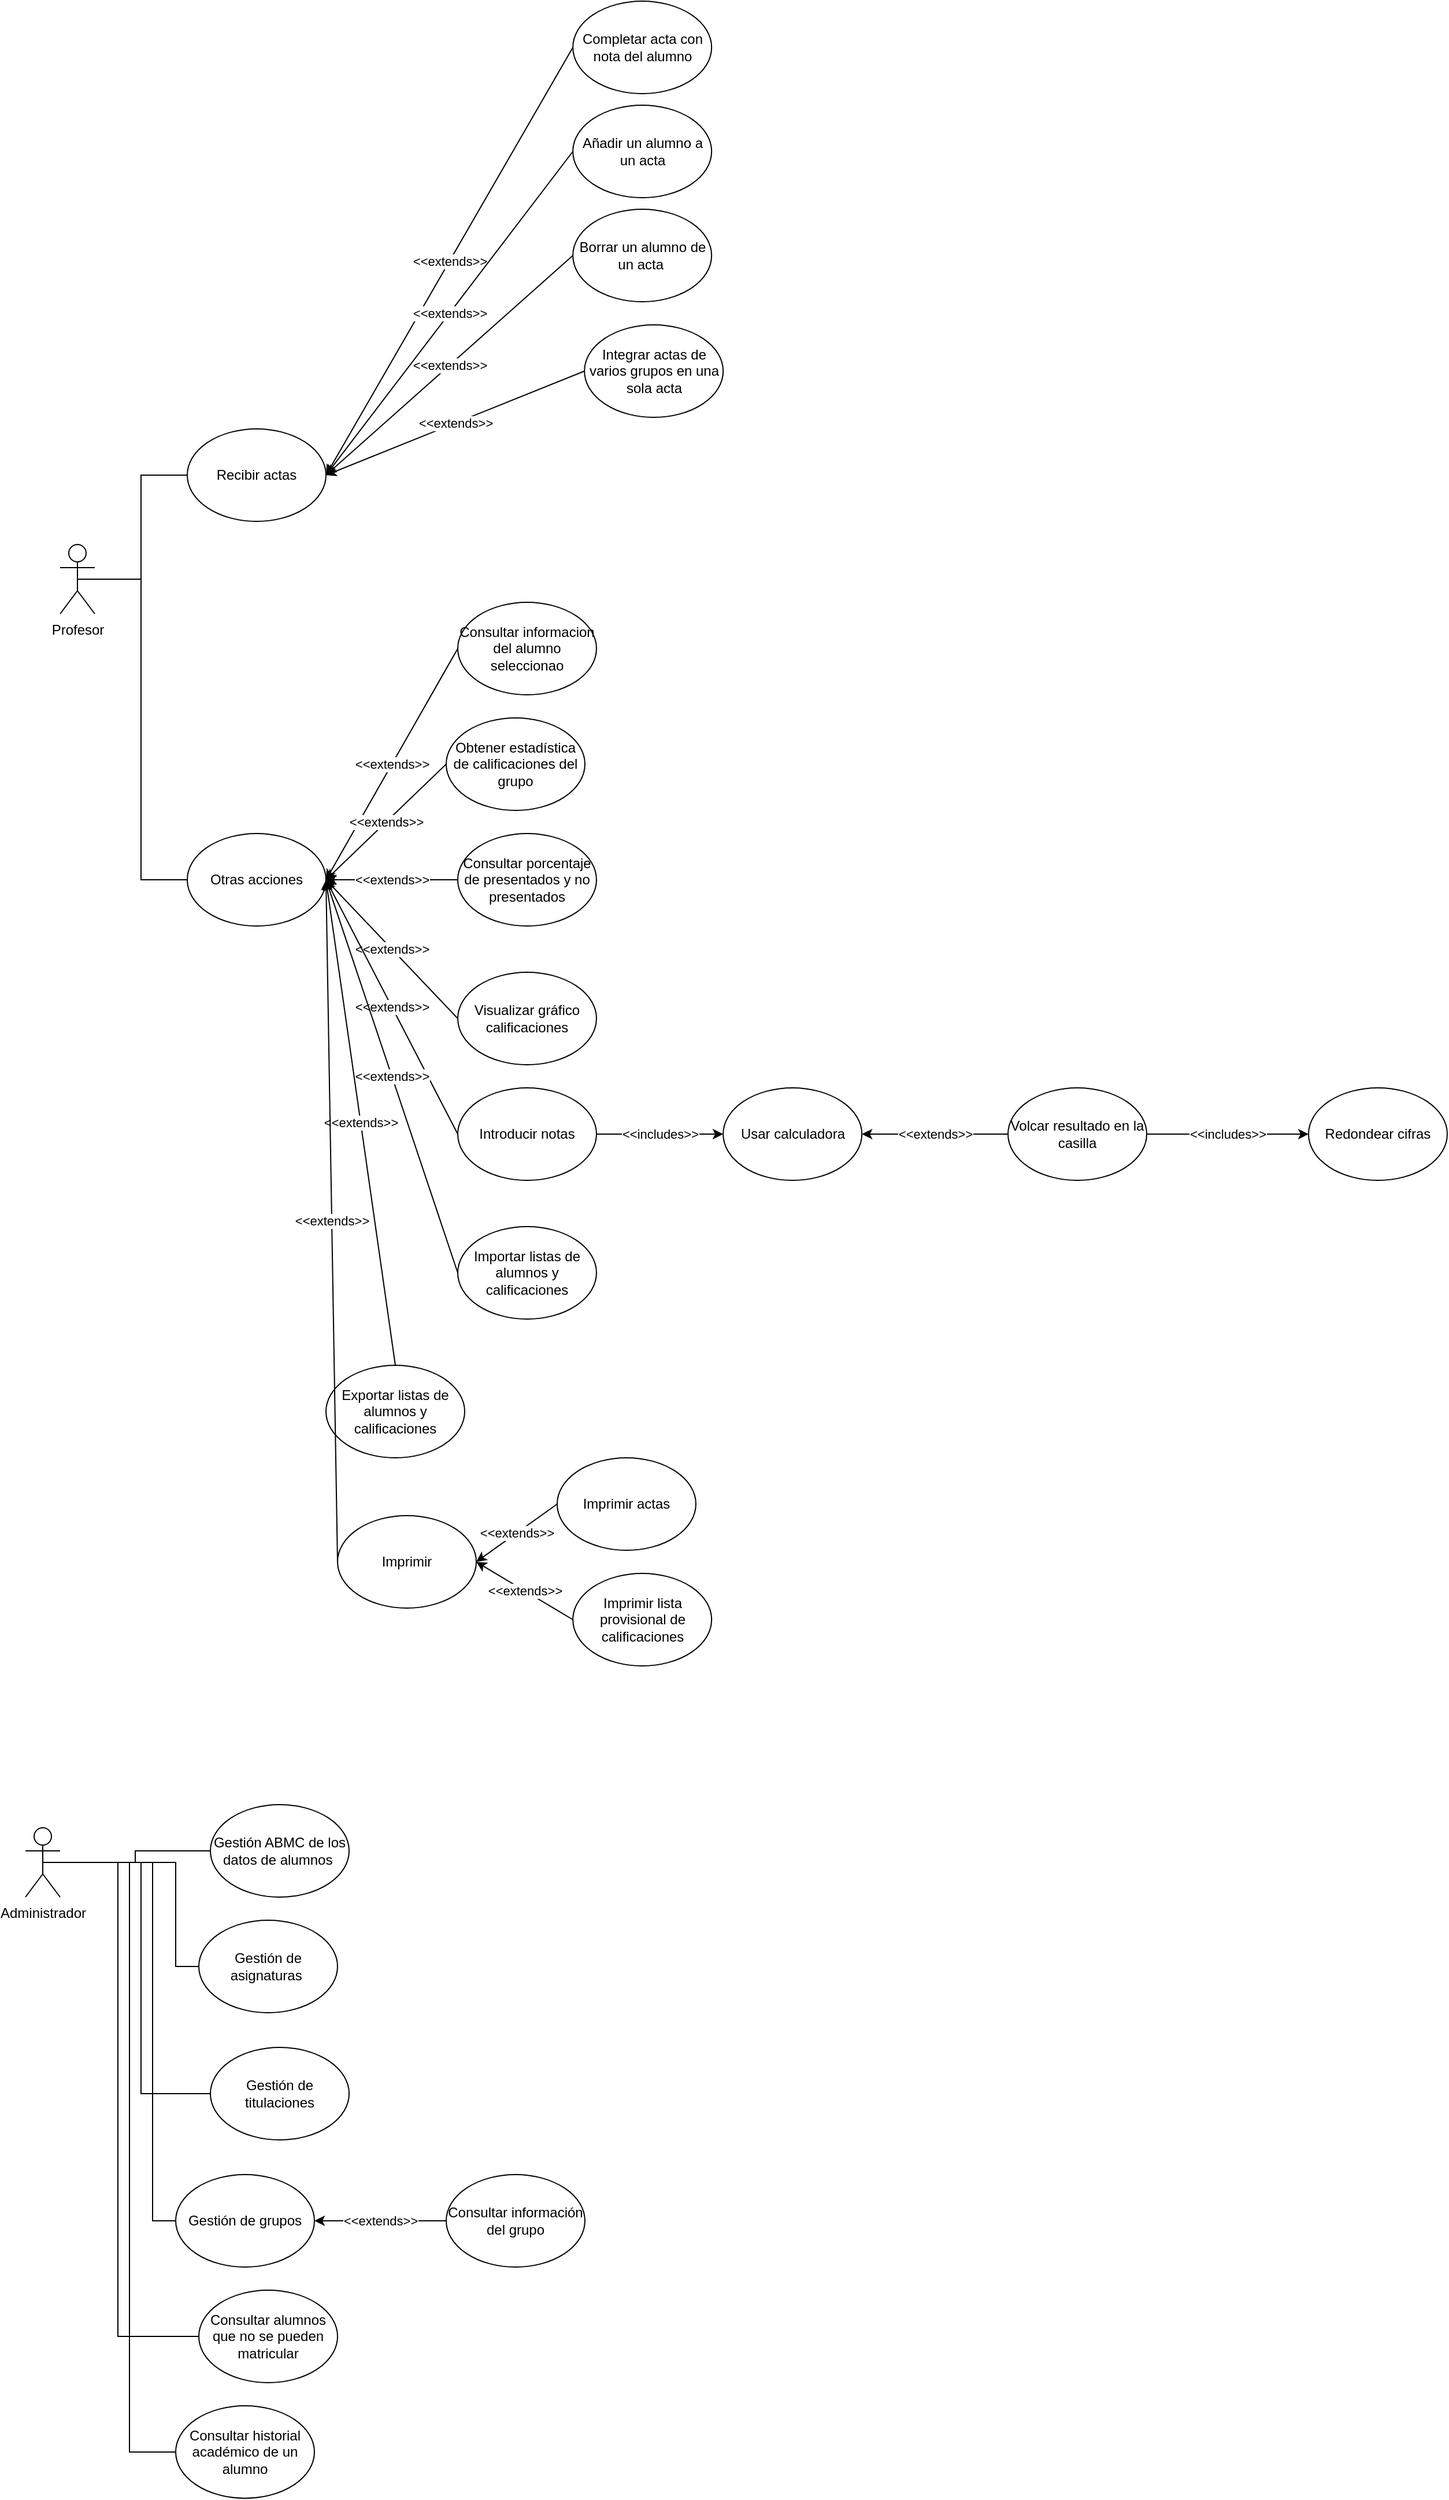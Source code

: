 <mxfile version="21.1.2" type="device">
  <diagram name="Página-1" id="BWyiMKpto5maT0TNBfAM">
    <mxGraphModel dx="1036" dy="1783" grid="1" gridSize="10" guides="1" tooltips="1" connect="1" arrows="1" fold="1" page="1" pageScale="1" pageWidth="827" pageHeight="1169" math="0" shadow="0">
      <root>
        <mxCell id="0" />
        <mxCell id="1" parent="0" />
        <mxCell id="feKV-zDJUrqjYpNTKVkU-1" value="Profesor" style="shape=umlActor;verticalLabelPosition=bottom;verticalAlign=top;html=1;outlineConnect=0;" vertex="1" parent="1">
          <mxGeometry x="80" y="170" width="30" height="60" as="geometry" />
        </mxCell>
        <mxCell id="feKV-zDJUrqjYpNTKVkU-9" style="edgeStyle=orthogonalEdgeStyle;rounded=0;orthogonalLoop=1;jettySize=auto;html=1;entryX=0.5;entryY=0.5;entryDx=0;entryDy=0;entryPerimeter=0;endArrow=none;endFill=0;" edge="1" parent="1" source="feKV-zDJUrqjYpNTKVkU-2" target="feKV-zDJUrqjYpNTKVkU-1">
          <mxGeometry relative="1" as="geometry">
            <Array as="points">
              <mxPoint x="150" y="110" />
              <mxPoint x="150" y="200" />
            </Array>
          </mxGeometry>
        </mxCell>
        <mxCell id="feKV-zDJUrqjYpNTKVkU-2" value="Recibir actas" style="ellipse;whiteSpace=wrap;html=1;" vertex="1" parent="1">
          <mxGeometry x="190" y="70" width="120" height="80" as="geometry" />
        </mxCell>
        <mxCell id="feKV-zDJUrqjYpNTKVkU-3" value="Completar acta con nota del alumno" style="ellipse;whiteSpace=wrap;html=1;" vertex="1" parent="1">
          <mxGeometry x="523.59" y="-300" width="120" height="80" as="geometry" />
        </mxCell>
        <mxCell id="feKV-zDJUrqjYpNTKVkU-4" value="Añadir un alumno a un acta" style="ellipse;whiteSpace=wrap;html=1;" vertex="1" parent="1">
          <mxGeometry x="523.59" y="-210" width="120" height="80" as="geometry" />
        </mxCell>
        <mxCell id="feKV-zDJUrqjYpNTKVkU-5" value="Borrar un alumno de un acta&amp;nbsp;" style="ellipse;whiteSpace=wrap;html=1;" vertex="1" parent="1">
          <mxGeometry x="523.59" y="-120" width="120" height="80" as="geometry" />
        </mxCell>
        <mxCell id="feKV-zDJUrqjYpNTKVkU-18" style="edgeStyle=orthogonalEdgeStyle;rounded=0;orthogonalLoop=1;jettySize=auto;html=1;entryX=0.5;entryY=0.5;entryDx=0;entryDy=0;entryPerimeter=0;endArrow=none;endFill=0;" edge="1" parent="1" source="feKV-zDJUrqjYpNTKVkU-10" target="feKV-zDJUrqjYpNTKVkU-1">
          <mxGeometry relative="1" as="geometry">
            <Array as="points">
              <mxPoint x="150" y="460" />
              <mxPoint x="150" y="200" />
            </Array>
          </mxGeometry>
        </mxCell>
        <mxCell id="feKV-zDJUrqjYpNTKVkU-10" value="Otras acciones" style="ellipse;whiteSpace=wrap;html=1;" vertex="1" parent="1">
          <mxGeometry x="190" y="420" width="120" height="80" as="geometry" />
        </mxCell>
        <mxCell id="feKV-zDJUrqjYpNTKVkU-12" value="" style="endArrow=classic;html=1;rounded=0;entryX=1;entryY=0.5;entryDx=0;entryDy=0;exitX=0;exitY=0.5;exitDx=0;exitDy=0;" edge="1" parent="1" source="feKV-zDJUrqjYpNTKVkU-3" target="feKV-zDJUrqjYpNTKVkU-2">
          <mxGeometry relative="1" as="geometry">
            <mxPoint x="360" y="300" as="sourcePoint" />
            <mxPoint x="460" y="300" as="targetPoint" />
          </mxGeometry>
        </mxCell>
        <mxCell id="feKV-zDJUrqjYpNTKVkU-13" value="&amp;lt;&amp;lt;extends&amp;gt;&amp;gt;" style="edgeLabel;resizable=0;html=1;align=center;verticalAlign=middle;" connectable="0" vertex="1" parent="feKV-zDJUrqjYpNTKVkU-12">
          <mxGeometry relative="1" as="geometry" />
        </mxCell>
        <mxCell id="feKV-zDJUrqjYpNTKVkU-14" value="" style="endArrow=classic;html=1;rounded=0;entryX=1;entryY=0.5;entryDx=0;entryDy=0;exitX=0;exitY=0.5;exitDx=0;exitDy=0;" edge="1" parent="1" source="feKV-zDJUrqjYpNTKVkU-5" target="feKV-zDJUrqjYpNTKVkU-2">
          <mxGeometry relative="1" as="geometry">
            <mxPoint x="490" y="120" as="sourcePoint" />
            <mxPoint x="320" y="120" as="targetPoint" />
          </mxGeometry>
        </mxCell>
        <mxCell id="feKV-zDJUrqjYpNTKVkU-15" value="&amp;lt;&amp;lt;extends&amp;gt;&amp;gt;" style="edgeLabel;resizable=0;html=1;align=center;verticalAlign=middle;" connectable="0" vertex="1" parent="feKV-zDJUrqjYpNTKVkU-14">
          <mxGeometry relative="1" as="geometry" />
        </mxCell>
        <mxCell id="feKV-zDJUrqjYpNTKVkU-16" value="" style="endArrow=classic;html=1;rounded=0;exitX=0;exitY=0.5;exitDx=0;exitDy=0;" edge="1" parent="1" source="feKV-zDJUrqjYpNTKVkU-4">
          <mxGeometry relative="1" as="geometry">
            <mxPoint x="500" y="130" as="sourcePoint" />
            <mxPoint x="310" y="110" as="targetPoint" />
          </mxGeometry>
        </mxCell>
        <mxCell id="feKV-zDJUrqjYpNTKVkU-17" value="&amp;lt;&amp;lt;extends&amp;gt;&amp;gt;" style="edgeLabel;resizable=0;html=1;align=center;verticalAlign=middle;" connectable="0" vertex="1" parent="feKV-zDJUrqjYpNTKVkU-16">
          <mxGeometry relative="1" as="geometry" />
        </mxCell>
        <mxCell id="feKV-zDJUrqjYpNTKVkU-20" value="Consultar informacion del alumno seleccionao" style="ellipse;whiteSpace=wrap;html=1;" vertex="1" parent="1">
          <mxGeometry x="424" y="220" width="120" height="80" as="geometry" />
        </mxCell>
        <mxCell id="feKV-zDJUrqjYpNTKVkU-21" value="Obtener estadística de calificaciones del grupo" style="ellipse;whiteSpace=wrap;html=1;" vertex="1" parent="1">
          <mxGeometry x="414" y="320" width="120" height="80" as="geometry" />
        </mxCell>
        <mxCell id="feKV-zDJUrqjYpNTKVkU-22" value="Consultar porcentaje de presentados y no presentados" style="ellipse;whiteSpace=wrap;html=1;" vertex="1" parent="1">
          <mxGeometry x="424" y="420" width="120" height="80" as="geometry" />
        </mxCell>
        <mxCell id="feKV-zDJUrqjYpNTKVkU-23" value="Visualizar gráfico calificaciones" style="ellipse;whiteSpace=wrap;html=1;" vertex="1" parent="1">
          <mxGeometry x="424" y="540" width="120" height="80" as="geometry" />
        </mxCell>
        <mxCell id="feKV-zDJUrqjYpNTKVkU-24" value="Usar calculadora" style="ellipse;whiteSpace=wrap;html=1;" vertex="1" parent="1">
          <mxGeometry x="653.59" y="640" width="120" height="80" as="geometry" />
        </mxCell>
        <mxCell id="feKV-zDJUrqjYpNTKVkU-25" value="Introducir notas" style="ellipse;whiteSpace=wrap;html=1;" vertex="1" parent="1">
          <mxGeometry x="424" y="640" width="120" height="80" as="geometry" />
        </mxCell>
        <mxCell id="feKV-zDJUrqjYpNTKVkU-26" value="Volcar resultado en la casilla" style="ellipse;whiteSpace=wrap;html=1;" vertex="1" parent="1">
          <mxGeometry x="900" y="640" width="120" height="80" as="geometry" />
        </mxCell>
        <mxCell id="feKV-zDJUrqjYpNTKVkU-27" value="Redondear cifras" style="ellipse;whiteSpace=wrap;html=1;" vertex="1" parent="1">
          <mxGeometry x="1160" y="640" width="120" height="80" as="geometry" />
        </mxCell>
        <mxCell id="feKV-zDJUrqjYpNTKVkU-28" value="Importar listas de alumnos y calificaciones" style="ellipse;whiteSpace=wrap;html=1;" vertex="1" parent="1">
          <mxGeometry x="424" y="760" width="120" height="80" as="geometry" />
        </mxCell>
        <mxCell id="feKV-zDJUrqjYpNTKVkU-29" value="Exportar listas de alumnos y calificaciones" style="ellipse;whiteSpace=wrap;html=1;" vertex="1" parent="1">
          <mxGeometry x="310" y="880" width="120" height="80" as="geometry" />
        </mxCell>
        <mxCell id="feKV-zDJUrqjYpNTKVkU-30" value="Imprimir" style="ellipse;whiteSpace=wrap;html=1;" vertex="1" parent="1">
          <mxGeometry x="320" y="1010" width="120" height="80" as="geometry" />
        </mxCell>
        <mxCell id="feKV-zDJUrqjYpNTKVkU-31" value="Imprimir actas" style="ellipse;whiteSpace=wrap;html=1;" vertex="1" parent="1">
          <mxGeometry x="510" y="960" width="120" height="80" as="geometry" />
        </mxCell>
        <mxCell id="feKV-zDJUrqjYpNTKVkU-32" value="Imprimir lista provisional de calificaciones" style="ellipse;whiteSpace=wrap;html=1;" vertex="1" parent="1">
          <mxGeometry x="523.59" y="1060" width="120" height="80" as="geometry" />
        </mxCell>
        <mxCell id="feKV-zDJUrqjYpNTKVkU-33" value="Integrar actas de varios grupos en una sola acta" style="ellipse;whiteSpace=wrap;html=1;" vertex="1" parent="1">
          <mxGeometry x="533.59" y="-20" width="120" height="80" as="geometry" />
        </mxCell>
        <mxCell id="feKV-zDJUrqjYpNTKVkU-34" value="" style="endArrow=classic;html=1;rounded=0;entryX=1;entryY=0.5;entryDx=0;entryDy=0;exitX=0;exitY=0.5;exitDx=0;exitDy=0;" edge="1" parent="1" source="feKV-zDJUrqjYpNTKVkU-33" target="feKV-zDJUrqjYpNTKVkU-2">
          <mxGeometry relative="1" as="geometry">
            <mxPoint x="540" y="230" as="sourcePoint" />
            <mxPoint x="320" y="120" as="targetPoint" />
          </mxGeometry>
        </mxCell>
        <mxCell id="feKV-zDJUrqjYpNTKVkU-35" value="&amp;lt;&amp;lt;extends&amp;gt;&amp;gt;" style="edgeLabel;resizable=0;html=1;align=center;verticalAlign=middle;" connectable="0" vertex="1" parent="feKV-zDJUrqjYpNTKVkU-34">
          <mxGeometry relative="1" as="geometry" />
        </mxCell>
        <mxCell id="feKV-zDJUrqjYpNTKVkU-36" value="" style="endArrow=classic;html=1;rounded=0;entryX=1;entryY=0.5;entryDx=0;entryDy=0;exitX=0;exitY=0.5;exitDx=0;exitDy=0;" edge="1" parent="1" source="feKV-zDJUrqjYpNTKVkU-20" target="feKV-zDJUrqjYpNTKVkU-10">
          <mxGeometry relative="1" as="geometry">
            <mxPoint x="534" y="360" as="sourcePoint" />
            <mxPoint x="310" y="450" as="targetPoint" />
          </mxGeometry>
        </mxCell>
        <mxCell id="feKV-zDJUrqjYpNTKVkU-37" value="&amp;lt;&amp;lt;extends&amp;gt;&amp;gt;" style="edgeLabel;resizable=0;html=1;align=center;verticalAlign=middle;" connectable="0" vertex="1" parent="feKV-zDJUrqjYpNTKVkU-36">
          <mxGeometry relative="1" as="geometry" />
        </mxCell>
        <mxCell id="feKV-zDJUrqjYpNTKVkU-38" value="" style="endArrow=classic;html=1;rounded=0;entryX=1;entryY=0.5;entryDx=0;entryDy=0;exitX=0;exitY=0.5;exitDx=0;exitDy=0;" edge="1" parent="1" source="feKV-zDJUrqjYpNTKVkU-21" target="feKV-zDJUrqjYpNTKVkU-10">
          <mxGeometry relative="1" as="geometry">
            <mxPoint x="434" y="270" as="sourcePoint" />
            <mxPoint x="320" y="470" as="targetPoint" />
          </mxGeometry>
        </mxCell>
        <mxCell id="feKV-zDJUrqjYpNTKVkU-39" value="&amp;lt;&amp;lt;extends&amp;gt;&amp;gt;" style="edgeLabel;resizable=0;html=1;align=center;verticalAlign=middle;" connectable="0" vertex="1" parent="feKV-zDJUrqjYpNTKVkU-38">
          <mxGeometry relative="1" as="geometry" />
        </mxCell>
        <mxCell id="feKV-zDJUrqjYpNTKVkU-40" value="" style="endArrow=classic;html=1;rounded=0;entryX=1;entryY=0.5;entryDx=0;entryDy=0;exitX=0;exitY=0.5;exitDx=0;exitDy=0;" edge="1" parent="1" source="feKV-zDJUrqjYpNTKVkU-22" target="feKV-zDJUrqjYpNTKVkU-10">
          <mxGeometry relative="1" as="geometry">
            <mxPoint x="424" y="370" as="sourcePoint" />
            <mxPoint x="320" y="470" as="targetPoint" />
          </mxGeometry>
        </mxCell>
        <mxCell id="feKV-zDJUrqjYpNTKVkU-41" value="&amp;lt;&amp;lt;extends&amp;gt;&amp;gt;" style="edgeLabel;resizable=0;html=1;align=center;verticalAlign=middle;" connectable="0" vertex="1" parent="feKV-zDJUrqjYpNTKVkU-40">
          <mxGeometry relative="1" as="geometry" />
        </mxCell>
        <mxCell id="feKV-zDJUrqjYpNTKVkU-42" value="" style="endArrow=classic;html=1;rounded=0;entryX=1;entryY=0.5;entryDx=0;entryDy=0;exitX=0;exitY=0.5;exitDx=0;exitDy=0;" edge="1" parent="1" source="feKV-zDJUrqjYpNTKVkU-23" target="feKV-zDJUrqjYpNTKVkU-10">
          <mxGeometry relative="1" as="geometry">
            <mxPoint x="434" y="470" as="sourcePoint" />
            <mxPoint x="320" y="470" as="targetPoint" />
          </mxGeometry>
        </mxCell>
        <mxCell id="feKV-zDJUrqjYpNTKVkU-43" value="&amp;lt;&amp;lt;extends&amp;gt;&amp;gt;" style="edgeLabel;resizable=0;html=1;align=center;verticalAlign=middle;" connectable="0" vertex="1" parent="feKV-zDJUrqjYpNTKVkU-42">
          <mxGeometry relative="1" as="geometry" />
        </mxCell>
        <mxCell id="feKV-zDJUrqjYpNTKVkU-44" value="" style="endArrow=classic;html=1;rounded=0;entryX=1;entryY=0.5;entryDx=0;entryDy=0;exitX=0;exitY=0.5;exitDx=0;exitDy=0;" edge="1" parent="1" source="feKV-zDJUrqjYpNTKVkU-25" target="feKV-zDJUrqjYpNTKVkU-10">
          <mxGeometry relative="1" as="geometry">
            <mxPoint x="434" y="590" as="sourcePoint" />
            <mxPoint x="320" y="470" as="targetPoint" />
          </mxGeometry>
        </mxCell>
        <mxCell id="feKV-zDJUrqjYpNTKVkU-45" value="&amp;lt;&amp;lt;extends&amp;gt;&amp;gt;" style="edgeLabel;resizable=0;html=1;align=center;verticalAlign=middle;" connectable="0" vertex="1" parent="feKV-zDJUrqjYpNTKVkU-44">
          <mxGeometry relative="1" as="geometry" />
        </mxCell>
        <mxCell id="feKV-zDJUrqjYpNTKVkU-46" value="" style="endArrow=classic;html=1;rounded=0;entryX=1;entryY=0.5;entryDx=0;entryDy=0;exitX=0;exitY=0.5;exitDx=0;exitDy=0;" edge="1" parent="1" source="feKV-zDJUrqjYpNTKVkU-28" target="feKV-zDJUrqjYpNTKVkU-10">
          <mxGeometry relative="1" as="geometry">
            <mxPoint x="434" y="690" as="sourcePoint" />
            <mxPoint x="320" y="470" as="targetPoint" />
          </mxGeometry>
        </mxCell>
        <mxCell id="feKV-zDJUrqjYpNTKVkU-47" value="&amp;lt;&amp;lt;extends&amp;gt;&amp;gt;" style="edgeLabel;resizable=0;html=1;align=center;verticalAlign=middle;" connectable="0" vertex="1" parent="feKV-zDJUrqjYpNTKVkU-46">
          <mxGeometry relative="1" as="geometry" />
        </mxCell>
        <mxCell id="feKV-zDJUrqjYpNTKVkU-48" value="" style="endArrow=classic;html=1;rounded=0;entryX=1;entryY=0.5;entryDx=0;entryDy=0;exitX=0.5;exitY=0;exitDx=0;exitDy=0;" edge="1" parent="1" source="feKV-zDJUrqjYpNTKVkU-29" target="feKV-zDJUrqjYpNTKVkU-10">
          <mxGeometry relative="1" as="geometry">
            <mxPoint x="434" y="810" as="sourcePoint" />
            <mxPoint x="320" y="470" as="targetPoint" />
          </mxGeometry>
        </mxCell>
        <mxCell id="feKV-zDJUrqjYpNTKVkU-49" value="&amp;lt;&amp;lt;extends&amp;gt;&amp;gt;" style="edgeLabel;resizable=0;html=1;align=center;verticalAlign=middle;" connectable="0" vertex="1" parent="feKV-zDJUrqjYpNTKVkU-48">
          <mxGeometry relative="1" as="geometry" />
        </mxCell>
        <mxCell id="feKV-zDJUrqjYpNTKVkU-50" value="" style="endArrow=classic;html=1;rounded=0;entryX=1;entryY=0.5;entryDx=0;entryDy=0;exitX=0;exitY=0.5;exitDx=0;exitDy=0;" edge="1" parent="1" source="feKV-zDJUrqjYpNTKVkU-30" target="feKV-zDJUrqjYpNTKVkU-10">
          <mxGeometry relative="1" as="geometry">
            <mxPoint x="380" y="890" as="sourcePoint" />
            <mxPoint x="320" y="470" as="targetPoint" />
          </mxGeometry>
        </mxCell>
        <mxCell id="feKV-zDJUrqjYpNTKVkU-51" value="&amp;lt;&amp;lt;extends&amp;gt;&amp;gt;" style="edgeLabel;resizable=0;html=1;align=center;verticalAlign=middle;" connectable="0" vertex="1" parent="feKV-zDJUrqjYpNTKVkU-50">
          <mxGeometry relative="1" as="geometry" />
        </mxCell>
        <mxCell id="feKV-zDJUrqjYpNTKVkU-52" value="" style="endArrow=classic;html=1;rounded=0;entryX=1;entryY=0.5;entryDx=0;entryDy=0;exitX=0;exitY=0.5;exitDx=0;exitDy=0;" edge="1" parent="1" source="feKV-zDJUrqjYpNTKVkU-31" target="feKV-zDJUrqjYpNTKVkU-30">
          <mxGeometry relative="1" as="geometry">
            <mxPoint x="330" y="1060" as="sourcePoint" />
            <mxPoint x="320" y="470" as="targetPoint" />
          </mxGeometry>
        </mxCell>
        <mxCell id="feKV-zDJUrqjYpNTKVkU-53" value="&amp;lt;&amp;lt;extends&amp;gt;&amp;gt;" style="edgeLabel;resizable=0;html=1;align=center;verticalAlign=middle;" connectable="0" vertex="1" parent="feKV-zDJUrqjYpNTKVkU-52">
          <mxGeometry relative="1" as="geometry" />
        </mxCell>
        <mxCell id="feKV-zDJUrqjYpNTKVkU-54" value="" style="endArrow=classic;html=1;rounded=0;entryX=1;entryY=0.5;entryDx=0;entryDy=0;exitX=0;exitY=0.5;exitDx=0;exitDy=0;" edge="1" parent="1" source="feKV-zDJUrqjYpNTKVkU-32" target="feKV-zDJUrqjYpNTKVkU-30">
          <mxGeometry relative="1" as="geometry">
            <mxPoint x="520" y="1010" as="sourcePoint" />
            <mxPoint x="450" y="1060" as="targetPoint" />
          </mxGeometry>
        </mxCell>
        <mxCell id="feKV-zDJUrqjYpNTKVkU-55" value="&amp;lt;&amp;lt;extends&amp;gt;&amp;gt;" style="edgeLabel;resizable=0;html=1;align=center;verticalAlign=middle;" connectable="0" vertex="1" parent="feKV-zDJUrqjYpNTKVkU-54">
          <mxGeometry relative="1" as="geometry" />
        </mxCell>
        <mxCell id="feKV-zDJUrqjYpNTKVkU-56" value="" style="endArrow=classic;html=1;rounded=0;entryX=0;entryY=0.5;entryDx=0;entryDy=0;exitX=1;exitY=0.5;exitDx=0;exitDy=0;" edge="1" parent="1" source="feKV-zDJUrqjYpNTKVkU-25" target="feKV-zDJUrqjYpNTKVkU-24">
          <mxGeometry relative="1" as="geometry">
            <mxPoint x="767.59" y="640" as="sourcePoint" />
            <mxPoint x="653.59" y="420" as="targetPoint" />
          </mxGeometry>
        </mxCell>
        <mxCell id="feKV-zDJUrqjYpNTKVkU-57" value="&amp;lt;&amp;lt;includes&amp;gt;&amp;gt;" style="edgeLabel;resizable=0;html=1;align=center;verticalAlign=middle;" connectable="0" vertex="1" parent="feKV-zDJUrqjYpNTKVkU-56">
          <mxGeometry relative="1" as="geometry" />
        </mxCell>
        <mxCell id="feKV-zDJUrqjYpNTKVkU-58" value="" style="endArrow=classic;html=1;rounded=0;entryX=0;entryY=0.5;entryDx=0;entryDy=0;exitX=1;exitY=0.5;exitDx=0;exitDy=0;" edge="1" parent="1" source="feKV-zDJUrqjYpNTKVkU-26" target="feKV-zDJUrqjYpNTKVkU-27">
          <mxGeometry relative="1" as="geometry">
            <mxPoint x="1020" y="680" as="sourcePoint" />
            <mxPoint x="1130" y="679.5" as="targetPoint" />
          </mxGeometry>
        </mxCell>
        <mxCell id="feKV-zDJUrqjYpNTKVkU-59" value="&amp;lt;&amp;lt;includes&amp;gt;&amp;gt;" style="edgeLabel;resizable=0;html=1;align=center;verticalAlign=middle;" connectable="0" vertex="1" parent="feKV-zDJUrqjYpNTKVkU-58">
          <mxGeometry relative="1" as="geometry" />
        </mxCell>
        <mxCell id="feKV-zDJUrqjYpNTKVkU-60" value="" style="endArrow=classic;html=1;rounded=0;entryX=1;entryY=0.5;entryDx=0;entryDy=0;exitX=0;exitY=0.5;exitDx=0;exitDy=0;" edge="1" parent="1" source="feKV-zDJUrqjYpNTKVkU-26" target="feKV-zDJUrqjYpNTKVkU-24">
          <mxGeometry relative="1" as="geometry">
            <mxPoint x="880" y="670" as="sourcePoint" />
            <mxPoint x="810" y="720" as="targetPoint" />
          </mxGeometry>
        </mxCell>
        <mxCell id="feKV-zDJUrqjYpNTKVkU-61" value="&amp;lt;&amp;lt;extends&amp;gt;&amp;gt;" style="edgeLabel;resizable=0;html=1;align=center;verticalAlign=middle;" connectable="0" vertex="1" parent="feKV-zDJUrqjYpNTKVkU-60">
          <mxGeometry relative="1" as="geometry" />
        </mxCell>
        <mxCell id="feKV-zDJUrqjYpNTKVkU-62" value="Administrador" style="shape=umlActor;verticalLabelPosition=bottom;verticalAlign=top;html=1;outlineConnect=0;" vertex="1" parent="1">
          <mxGeometry x="50" y="1280" width="30" height="60" as="geometry" />
        </mxCell>
        <mxCell id="feKV-zDJUrqjYpNTKVkU-65" style="edgeStyle=orthogonalEdgeStyle;rounded=0;orthogonalLoop=1;jettySize=auto;html=1;endArrow=none;endFill=0;" edge="1" parent="1" source="feKV-zDJUrqjYpNTKVkU-64" target="feKV-zDJUrqjYpNTKVkU-62">
          <mxGeometry relative="1" as="geometry" />
        </mxCell>
        <mxCell id="feKV-zDJUrqjYpNTKVkU-64" value="Gestión ABMC de los datos de alumnos&amp;nbsp;" style="ellipse;whiteSpace=wrap;html=1;" vertex="1" parent="1">
          <mxGeometry x="210" y="1260" width="120" height="80" as="geometry" />
        </mxCell>
        <mxCell id="feKV-zDJUrqjYpNTKVkU-67" style="edgeStyle=orthogonalEdgeStyle;rounded=0;orthogonalLoop=1;jettySize=auto;html=1;endArrow=none;endFill=0;entryX=0.5;entryY=0.5;entryDx=0;entryDy=0;entryPerimeter=0;" edge="1" parent="1" source="feKV-zDJUrqjYpNTKVkU-66" target="feKV-zDJUrqjYpNTKVkU-62">
          <mxGeometry relative="1" as="geometry">
            <mxPoint x="80" y="1310" as="targetPoint" />
            <Array as="points">
              <mxPoint x="180" y="1400" />
              <mxPoint x="180" y="1310" />
            </Array>
          </mxGeometry>
        </mxCell>
        <mxCell id="feKV-zDJUrqjYpNTKVkU-66" value="Gestión de asignaturas&amp;nbsp;" style="ellipse;whiteSpace=wrap;html=1;" vertex="1" parent="1">
          <mxGeometry x="200" y="1360" width="120" height="80" as="geometry" />
        </mxCell>
        <mxCell id="feKV-zDJUrqjYpNTKVkU-69" style="edgeStyle=orthogonalEdgeStyle;rounded=0;orthogonalLoop=1;jettySize=auto;html=1;entryX=0.5;entryY=0.5;entryDx=0;entryDy=0;entryPerimeter=0;endArrow=none;endFill=0;" edge="1" parent="1" source="feKV-zDJUrqjYpNTKVkU-68" target="feKV-zDJUrqjYpNTKVkU-62">
          <mxGeometry relative="1" as="geometry">
            <Array as="points">
              <mxPoint x="150" y="1510" />
              <mxPoint x="150" y="1310" />
            </Array>
          </mxGeometry>
        </mxCell>
        <mxCell id="feKV-zDJUrqjYpNTKVkU-68" value="Gestión de titulaciones" style="ellipse;whiteSpace=wrap;html=1;" vertex="1" parent="1">
          <mxGeometry x="210" y="1470" width="120" height="80" as="geometry" />
        </mxCell>
        <mxCell id="feKV-zDJUrqjYpNTKVkU-72" style="edgeStyle=orthogonalEdgeStyle;rounded=0;orthogonalLoop=1;jettySize=auto;html=1;entryX=0.5;entryY=0.5;entryDx=0;entryDy=0;entryPerimeter=0;endArrow=none;endFill=0;" edge="1" parent="1" source="feKV-zDJUrqjYpNTKVkU-70" target="feKV-zDJUrqjYpNTKVkU-62">
          <mxGeometry relative="1" as="geometry">
            <Array as="points">
              <mxPoint x="160" y="1620" />
              <mxPoint x="160" y="1310" />
            </Array>
          </mxGeometry>
        </mxCell>
        <mxCell id="feKV-zDJUrqjYpNTKVkU-70" value="Gestión de grupos" style="ellipse;whiteSpace=wrap;html=1;" vertex="1" parent="1">
          <mxGeometry x="180" y="1580" width="120" height="80" as="geometry" />
        </mxCell>
        <mxCell id="feKV-zDJUrqjYpNTKVkU-71" value="Consultar información del grupo" style="ellipse;whiteSpace=wrap;html=1;" vertex="1" parent="1">
          <mxGeometry x="414" y="1580" width="120" height="80" as="geometry" />
        </mxCell>
        <mxCell id="feKV-zDJUrqjYpNTKVkU-73" value="" style="endArrow=classic;html=1;rounded=0;entryX=1;entryY=0.5;entryDx=0;entryDy=0;exitX=0;exitY=0.5;exitDx=0;exitDy=0;" edge="1" parent="1" source="feKV-zDJUrqjYpNTKVkU-71" target="feKV-zDJUrqjYpNTKVkU-70">
          <mxGeometry relative="1" as="geometry">
            <mxPoint x="450" y="1410" as="sourcePoint" />
            <mxPoint x="380" y="1460" as="targetPoint" />
          </mxGeometry>
        </mxCell>
        <mxCell id="feKV-zDJUrqjYpNTKVkU-74" value="&amp;lt;&amp;lt;extends&amp;gt;&amp;gt;" style="edgeLabel;resizable=0;html=1;align=center;verticalAlign=middle;" connectable="0" vertex="1" parent="feKV-zDJUrqjYpNTKVkU-73">
          <mxGeometry relative="1" as="geometry" />
        </mxCell>
        <mxCell id="feKV-zDJUrqjYpNTKVkU-76" style="edgeStyle=orthogonalEdgeStyle;rounded=0;orthogonalLoop=1;jettySize=auto;html=1;entryX=0.5;entryY=0.5;entryDx=0;entryDy=0;entryPerimeter=0;endArrow=none;endFill=0;" edge="1" parent="1" source="feKV-zDJUrqjYpNTKVkU-75" target="feKV-zDJUrqjYpNTKVkU-62">
          <mxGeometry relative="1" as="geometry">
            <Array as="points">
              <mxPoint x="130" y="1720" />
              <mxPoint x="130" y="1310" />
            </Array>
          </mxGeometry>
        </mxCell>
        <mxCell id="feKV-zDJUrqjYpNTKVkU-75" value="Consultar alumnos que no se pueden matricular" style="ellipse;whiteSpace=wrap;html=1;" vertex="1" parent="1">
          <mxGeometry x="200" y="1680" width="120" height="80" as="geometry" />
        </mxCell>
        <mxCell id="feKV-zDJUrqjYpNTKVkU-78" style="edgeStyle=orthogonalEdgeStyle;rounded=0;orthogonalLoop=1;jettySize=auto;html=1;entryX=0.5;entryY=0.5;entryDx=0;entryDy=0;entryPerimeter=0;endArrow=none;endFill=0;" edge="1" parent="1" source="feKV-zDJUrqjYpNTKVkU-77" target="feKV-zDJUrqjYpNTKVkU-62">
          <mxGeometry relative="1" as="geometry">
            <Array as="points">
              <mxPoint x="140" y="1820" />
              <mxPoint x="140" y="1310" />
            </Array>
          </mxGeometry>
        </mxCell>
        <mxCell id="feKV-zDJUrqjYpNTKVkU-77" value="Consultar historial académico de un alumno" style="ellipse;whiteSpace=wrap;html=1;" vertex="1" parent="1">
          <mxGeometry x="180" y="1780" width="120" height="80" as="geometry" />
        </mxCell>
      </root>
    </mxGraphModel>
  </diagram>
</mxfile>
